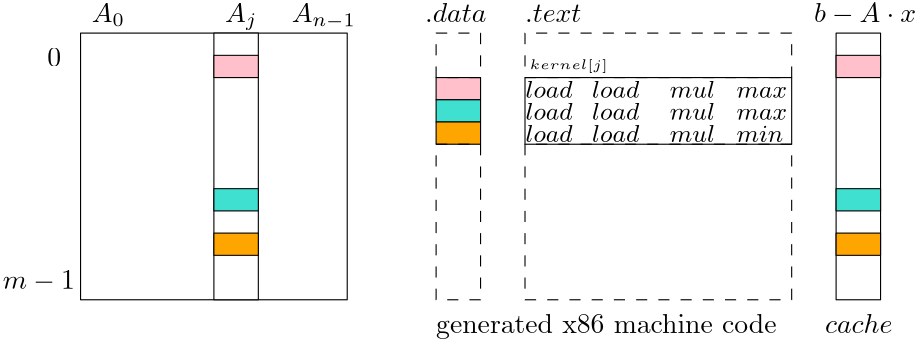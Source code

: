 <?xml version="1.0"?>
<!DOCTYPE ipe SYSTEM "ipe.dtd">
<ipe version="70212" creator="Ipe 7.2.13">
<info created="D:20200522090100" modified="D:20200611224702"/>
<ipestyle name="basic">
<symbol name="arrow/arc(spx)">
<path stroke="sym-stroke" fill="sym-stroke" pen="sym-pen">
0 0 m
-1 0.333 l
-1 -0.333 l
h
</path>
</symbol>
<symbol name="arrow/farc(spx)">
<path stroke="sym-stroke" fill="white" pen="sym-pen">
0 0 m
-1 0.333 l
-1 -0.333 l
h
</path>
</symbol>
<symbol name="arrow/ptarc(spx)">
<path stroke="sym-stroke" fill="sym-stroke" pen="sym-pen">
0 0 m
-1 0.333 l
-0.8 0 l
-1 -0.333 l
h
</path>
</symbol>
<symbol name="arrow/fptarc(spx)">
<path stroke="sym-stroke" fill="white" pen="sym-pen">
0 0 m
-1 0.333 l
-0.8 0 l
-1 -0.333 l
h
</path>
</symbol>
<symbol name="mark/circle(sx)" transformations="translations">
<path fill="sym-stroke">
0.6 0 0 0.6 0 0 e
0.4 0 0 0.4 0 0 e
</path>
</symbol>
<symbol name="mark/disk(sx)" transformations="translations">
<path fill="sym-stroke">
0.6 0 0 0.6 0 0 e
</path>
</symbol>
<symbol name="mark/fdisk(sfx)" transformations="translations">
<group>
<path fill="sym-fill">
0.5 0 0 0.5 0 0 e
</path>
<path fill="sym-stroke" fillrule="eofill">
0.6 0 0 0.6 0 0 e
0.4 0 0 0.4 0 0 e
</path>
</group>
</symbol>
<symbol name="mark/box(sx)" transformations="translations">
<path fill="sym-stroke" fillrule="eofill">
-0.6 -0.6 m
0.6 -0.6 l
0.6 0.6 l
-0.6 0.6 l
h
-0.4 -0.4 m
0.4 -0.4 l
0.4 0.4 l
-0.4 0.4 l
h
</path>
</symbol>
<symbol name="mark/square(sx)" transformations="translations">
<path fill="sym-stroke">
-0.6 -0.6 m
0.6 -0.6 l
0.6 0.6 l
-0.6 0.6 l
h
</path>
</symbol>
<symbol name="mark/fsquare(sfx)" transformations="translations">
<group>
<path fill="sym-fill">
-0.5 -0.5 m
0.5 -0.5 l
0.5 0.5 l
-0.5 0.5 l
h
</path>
<path fill="sym-stroke" fillrule="eofill">
-0.6 -0.6 m
0.6 -0.6 l
0.6 0.6 l
-0.6 0.6 l
h
-0.4 -0.4 m
0.4 -0.4 l
0.4 0.4 l
-0.4 0.4 l
h
</path>
</group>
</symbol>
<symbol name="mark/cross(sx)" transformations="translations">
<group>
<path fill="sym-stroke">
-0.43 -0.57 m
0.57 0.43 l
0.43 0.57 l
-0.57 -0.43 l
h
</path>
<path fill="sym-stroke">
-0.43 0.57 m
0.57 -0.43 l
0.43 -0.57 l
-0.57 0.43 l
h
</path>
</group>
</symbol>
<symbol name="arrow/fnormal(spx)">
<path stroke="sym-stroke" fill="white" pen="sym-pen">
0 0 m
-1 0.333 l
-1 -0.333 l
h
</path>
</symbol>
<symbol name="arrow/pointed(spx)">
<path stroke="sym-stroke" fill="sym-stroke" pen="sym-pen">
0 0 m
-1 0.333 l
-0.8 0 l
-1 -0.333 l
h
</path>
</symbol>
<symbol name="arrow/fpointed(spx)">
<path stroke="sym-stroke" fill="white" pen="sym-pen">
0 0 m
-1 0.333 l
-0.8 0 l
-1 -0.333 l
h
</path>
</symbol>
<symbol name="arrow/linear(spx)">
<path stroke="sym-stroke" pen="sym-pen">
-1 0.333 m
0 0 l
-1 -0.333 l
</path>
</symbol>
<symbol name="arrow/fdouble(spx)">
<path stroke="sym-stroke" fill="white" pen="sym-pen">
0 0 m
-1 0.333 l
-1 -0.333 l
h
-1 0 m
-2 0.333 l
-2 -0.333 l
h
</path>
</symbol>
<symbol name="arrow/double(spx)">
<path stroke="sym-stroke" fill="sym-stroke" pen="sym-pen">
0 0 m
-1 0.333 l
-1 -0.333 l
h
-1 0 m
-2 0.333 l
-2 -0.333 l
h
</path>
</symbol>
<pen name="heavier" value="0.8"/>
<pen name="fat" value="1.2"/>
<pen name="ultrafat" value="2"/>
<symbolsize name="large" value="5"/>
<symbolsize name="small" value="2"/>
<symbolsize name="tiny" value="1.1"/>
<arrowsize name="large" value="10"/>
<arrowsize name="small" value="5"/>
<arrowsize name="tiny" value="3"/>
<color name="red" value="1 0 0"/>
<color name="green" value="0 1 0"/>
<color name="blue" value="0 0 1"/>
<color name="yellow" value="1 1 0"/>
<color name="orange" value="1 0.647 0"/>
<color name="gold" value="1 0.843 0"/>
<color name="purple" value="0.627 0.125 0.941"/>
<color name="gray" value="0.745"/>
<color name="brown" value="0.647 0.165 0.165"/>
<color name="navy" value="0 0 0.502"/>
<color name="pink" value="1 0.753 0.796"/>
<color name="seagreen" value="0.18 0.545 0.341"/>
<color name="turquoise" value="0.251 0.878 0.816"/>
<color name="violet" value="0.933 0.51 0.933"/>
<color name="darkblue" value="0 0 0.545"/>
<color name="darkcyan" value="0 0.545 0.545"/>
<color name="darkgray" value="0.663"/>
<color name="darkgreen" value="0 0.392 0"/>
<color name="darkmagenta" value="0.545 0 0.545"/>
<color name="darkorange" value="1 0.549 0"/>
<color name="darkred" value="0.545 0 0"/>
<color name="lightblue" value="0.678 0.847 0.902"/>
<color name="lightcyan" value="0.878 1 1"/>
<color name="lightgray" value="0.827"/>
<color name="lightgreen" value="0.565 0.933 0.565"/>
<color name="lightyellow" value="1 1 0.878"/>
<dashstyle name="dashed" value="[4] 0"/>
<dashstyle name="dotted" value="[1 3] 0"/>
<dashstyle name="dash dotted" value="[4 2 1 2] 0"/>
<dashstyle name="dash dot dotted" value="[4 2 1 2 1 2] 0"/>
<textsize name="large" value="\large"/>
<textsize name="small" value="\small"/>
<textsize name="tiny" value="\tiny"/>
<textsize name="Large" value="\Large"/>
<textsize name="LARGE" value="\LARGE"/>
<textsize name="huge" value="\huge"/>
<textsize name="Huge" value="\Huge"/>
<textsize name="footnote" value="\footnotesize"/>
<textstyle name="center" begin="\begin{center}" end="\end{center}"/>
<textstyle name="itemize" begin="\begin{itemize}" end="\end{itemize}"/>
<textstyle name="item" begin="\begin{itemize}\item{}" end="\end{itemize}"/>
<gridsize name="4 pts" value="4"/>
<gridsize name="8 pts (~3 mm)" value="8"/>
<gridsize name="16 pts (~6 mm)" value="16"/>
<gridsize name="32 pts (~12 mm)" value="32"/>
<gridsize name="10 pts (~3.5 mm)" value="10"/>
<gridsize name="20 pts (~7 mm)" value="20"/>
<gridsize name="14 pts (~5 mm)" value="14"/>
<gridsize name="28 pts (~10 mm)" value="28"/>
<gridsize name="56 pts (~20 mm)" value="56"/>
<anglesize name="90 deg" value="90"/>
<anglesize name="60 deg" value="60"/>
<anglesize name="45 deg" value="45"/>
<anglesize name="30 deg" value="30"/>
<anglesize name="22.5 deg" value="22.5"/>
<opacity name="10%" value="0.1"/>
<opacity name="30%" value="0.3"/>
<opacity name="50%" value="0.5"/>
<opacity name="75%" value="0.75"/>
<tiling name="falling" angle="-60" step="4" width="1"/>
<tiling name="rising" angle="30" step="4" width="1"/>
</ipestyle>
<page>
<layer name="alpha"/>
<view layers="alpha" active="alpha"/>
<path layer="alpha" matrix="1 0 0 0.5 0 400" stroke="black">
64 800 m
64 608 l
160 608 l
160 800 l
h
</path>
<path matrix="1 0 0 0.5 0 400" stroke="black" fill="white">
112 800 m
112 608 l
128 608 l
128 800 l
h
</path>
<path matrix="1 0 0 0.5 0 416" stroke="black" fill="pink">
112 752 m
112 736 l
128 736 l
128 752 l
h
</path>
<path matrix="1 0 0 0.5 0 400" stroke="black" fill="turquoise">
112 688 m
112 672 l
128 672 l
128 688 l
h
</path>
<path matrix="1 0 0 0.5 0 400" stroke="black" fill="orange">
112 656 m
112 640 l
128 640 l
128 656 l
h
</path>
<path matrix="1 0 0 0.5 0 400" stroke="black">
336 800 m
336 608 l
352 608 l
352 800 l
h
</path>
<path matrix="1 0 0 0.5 0 416" stroke="black" fill="pink">
336 752 m
336 736 l
352 736 l
352 752 l
h
</path>
<path matrix="1 0 0 0.5 0 400" stroke="black" fill="turquoise">
336 688 m
336 672 l
352 672 l
352 688 l
h
</path>
<path matrix="1 0 0 0.5 0 400" stroke="black" fill="orange">
336 656 m
336 640 l
352 640 l
352 656 l
h
</path>
<path matrix="1 0 0 0.5 80 408" stroke="black" fill="pink">
112 752 m
112 736 l
128 736 l
128 752 l
h
</path>
<path matrix="1 0 0 0.5 80 432" stroke="black" fill="turquoise">
112 688 m
112 672 l
128 672 l
128 688 l
h
</path>
<path matrix="1 0 0 0.5 80 440" stroke="black" fill="orange">
112 656 m
112 640 l
128 640 l
128 656 l
h
</path>
<path matrix="1 0 0 0.25 -16 600" stroke="black" dash="dashed">
208 736 m
208 800 l
224 800 l
224 736 l
h
</path>
<path matrix="1 0 0 0.7 -16 278.4" stroke="black" dash="dashed">
208 608 m
208 688 l
224 688 l
224 608 l
h
</path>
<text matrix="1 0 0 1 -12 -8" transformations="translations" pos="200 812" stroke="black" type="label" width="22.083" height="6.918" depth="0" valign="baseline" style="math">.data</text>
<text matrix="1 0 0 1 -132 -8" transformations="translations" pos="200 812" stroke="black" type="label" width="11.941" height="6.812" depth="1.49" valign="baseline" style="math">A_0</text>
<text matrix="1 0 0 1 -84 -8" transformations="translations" pos="200 812" stroke="black" type="label" width="11.67" height="6.808" depth="2.85" valign="baseline" style="math">A_j</text>
<text matrix="1 0 0 1 -60 -8" transformations="translations" pos="200 812" stroke="black" type="label" width="23.093" height="6.812" depth="2.32" valign="baseline" style="math">A_{n-1}</text>
<text matrix="1 0 0 1 -148 -24" transformations="translations" pos="200 812" stroke="black" type="label" width="4.981" height="6.42" depth="0" valign="baseline" style="math">0</text>
<text matrix="1 0 0 1 -164 -104" transformations="translations" pos="200 812" stroke="black" type="label" width="25.905" height="6.421" depth="0.83" valign="baseline" style="math">m-1</text>
<text matrix="1 0 0 1 128 -8" transformations="translations" pos="200 812" stroke="black" type="label" width="36.813" height="6.919" depth="0.83" valign="baseline" style="math">b - A\cdot x</text>
<text matrix="1 0 0 1 132 -120" transformations="translations" pos="200 812" stroke="black" type="label" width="24.268" height="6.918" depth="0" valign="baseline" style="math">cache</text>
<text matrix="1 0 0 1 24 -8" transformations="translations" pos="200 812" stroke="black" type="label" width="20.295" height="6.128" depth="0" valign="baseline" style="math">.text</text>
<text matrix="1 0 0 0.5 24.1366 362.77" transformations="translations" pos="200 812" stroke="black" type="label" width="17.017" height="6.227" depth="0" valign="baseline" size="small" style="math">load</text>
<text matrix="1 0 0 0.5 76.1366 362.77" transformations="translations" pos="200 812" stroke="black" type="label" width="16.321" height="6.227" depth="0" valign="baseline" size="small" style="math">mul</text>
<text matrix="1 0 0 0.5 100.137 362.77" transformations="translations" pos="200 812" stroke="black" type="label" width="18.224" height="3.861" depth="0" valign="baseline" size="small" style="math">max</text>
<text matrix="1 0 0 0.5 48.1366 362.77" transformations="translations" pos="200 812" stroke="black" type="label" width="17.017" height="6.227" depth="0" valign="baseline" size="small" style="math">load</text>
<text matrix="1 0 0 0.5 24.1366 354.77" transformations="translations" pos="200 812" stroke="black" type="label" width="17.017" height="6.227" depth="0" valign="baseline" size="small" style="math">load</text>
<text matrix="1 0 0 0.5 76.1366 354.77" transformations="translations" pos="200 812" stroke="black" type="label" width="16.321" height="6.227" depth="0" valign="baseline" size="small" style="math">mul </text>
<text matrix="1 0 0 0.5 100.137 354.77" transformations="translations" pos="200 812" stroke="black" type="label" width="16.831" height="5.916" depth="0" valign="baseline" size="small" style="math">min</text>
<text matrix="1 0 0 0.5 48.1366 354.77" transformations="translations" pos="200 812" stroke="black" type="label" width="17.017" height="6.227" depth="0" valign="baseline" size="small" style="math">load </text>
<text matrix="1 0 0 0.5 24.1366 370.77" transformations="translations" pos="200 812" stroke="black" type="label" width="17.017" height="6.227" depth="0" valign="baseline" size="small" style="math">load</text>
<text matrix="1 0 0 0.5 76.1366 370.77" transformations="translations" pos="200 812" stroke="black" type="label" width="16.321" height="6.227" depth="0" valign="baseline" size="small" style="math">mul</text>
<text matrix="1 0 0 0.5 100.137 370.77" transformations="translations" pos="200 812" stroke="black" type="label" width="18.224" height="3.861" depth="0" valign="baseline" size="small" style="math">max</text>
<text matrix="1 0 0 0.5 48.1366 370.77" transformations="translations" pos="200 812" stroke="black" type="label" width="17.017" height="6.227" depth="0" valign="baseline" size="small" style="math">load</text>
<path matrix="1 0 0 0.5 0 416" stroke="black">
224 736 m
224 688 l
320 688 l
320 736 l
h
</path>
<path matrix="1 0 0 0.5 0 400" stroke="black">
224 800 m
224 800 l
224 800 l
224 800 l
h
</path>
<path matrix="1 0 0 0.25 0 600" stroke="black" dash="dashed">
320 736 m
320 800 l
224 800 l
224 736 l
h
</path>
<path matrix="1 0 0 0.7 0 278.4" stroke="black" dash="dashed">
224 688 m
224 608 l
320 608 l
320 688 l
h
</path>
<text matrix="1 0 0 0.5 25.5968 380.966" transformations="translations" pos="200 812" stroke="black" type="label" width="28.136" height="3.741" depth="1.24" valign="baseline" size="tiny" style="math">kernel[j]</text>
<text matrix="1 0 0 1 -8 -120" transformations="translations" pos="200 812" stroke="black" type="label" width="122.624" height="6.926" depth="1.93" valign="baseline">generated x86 machine code</text>
</page>
</ipe>
